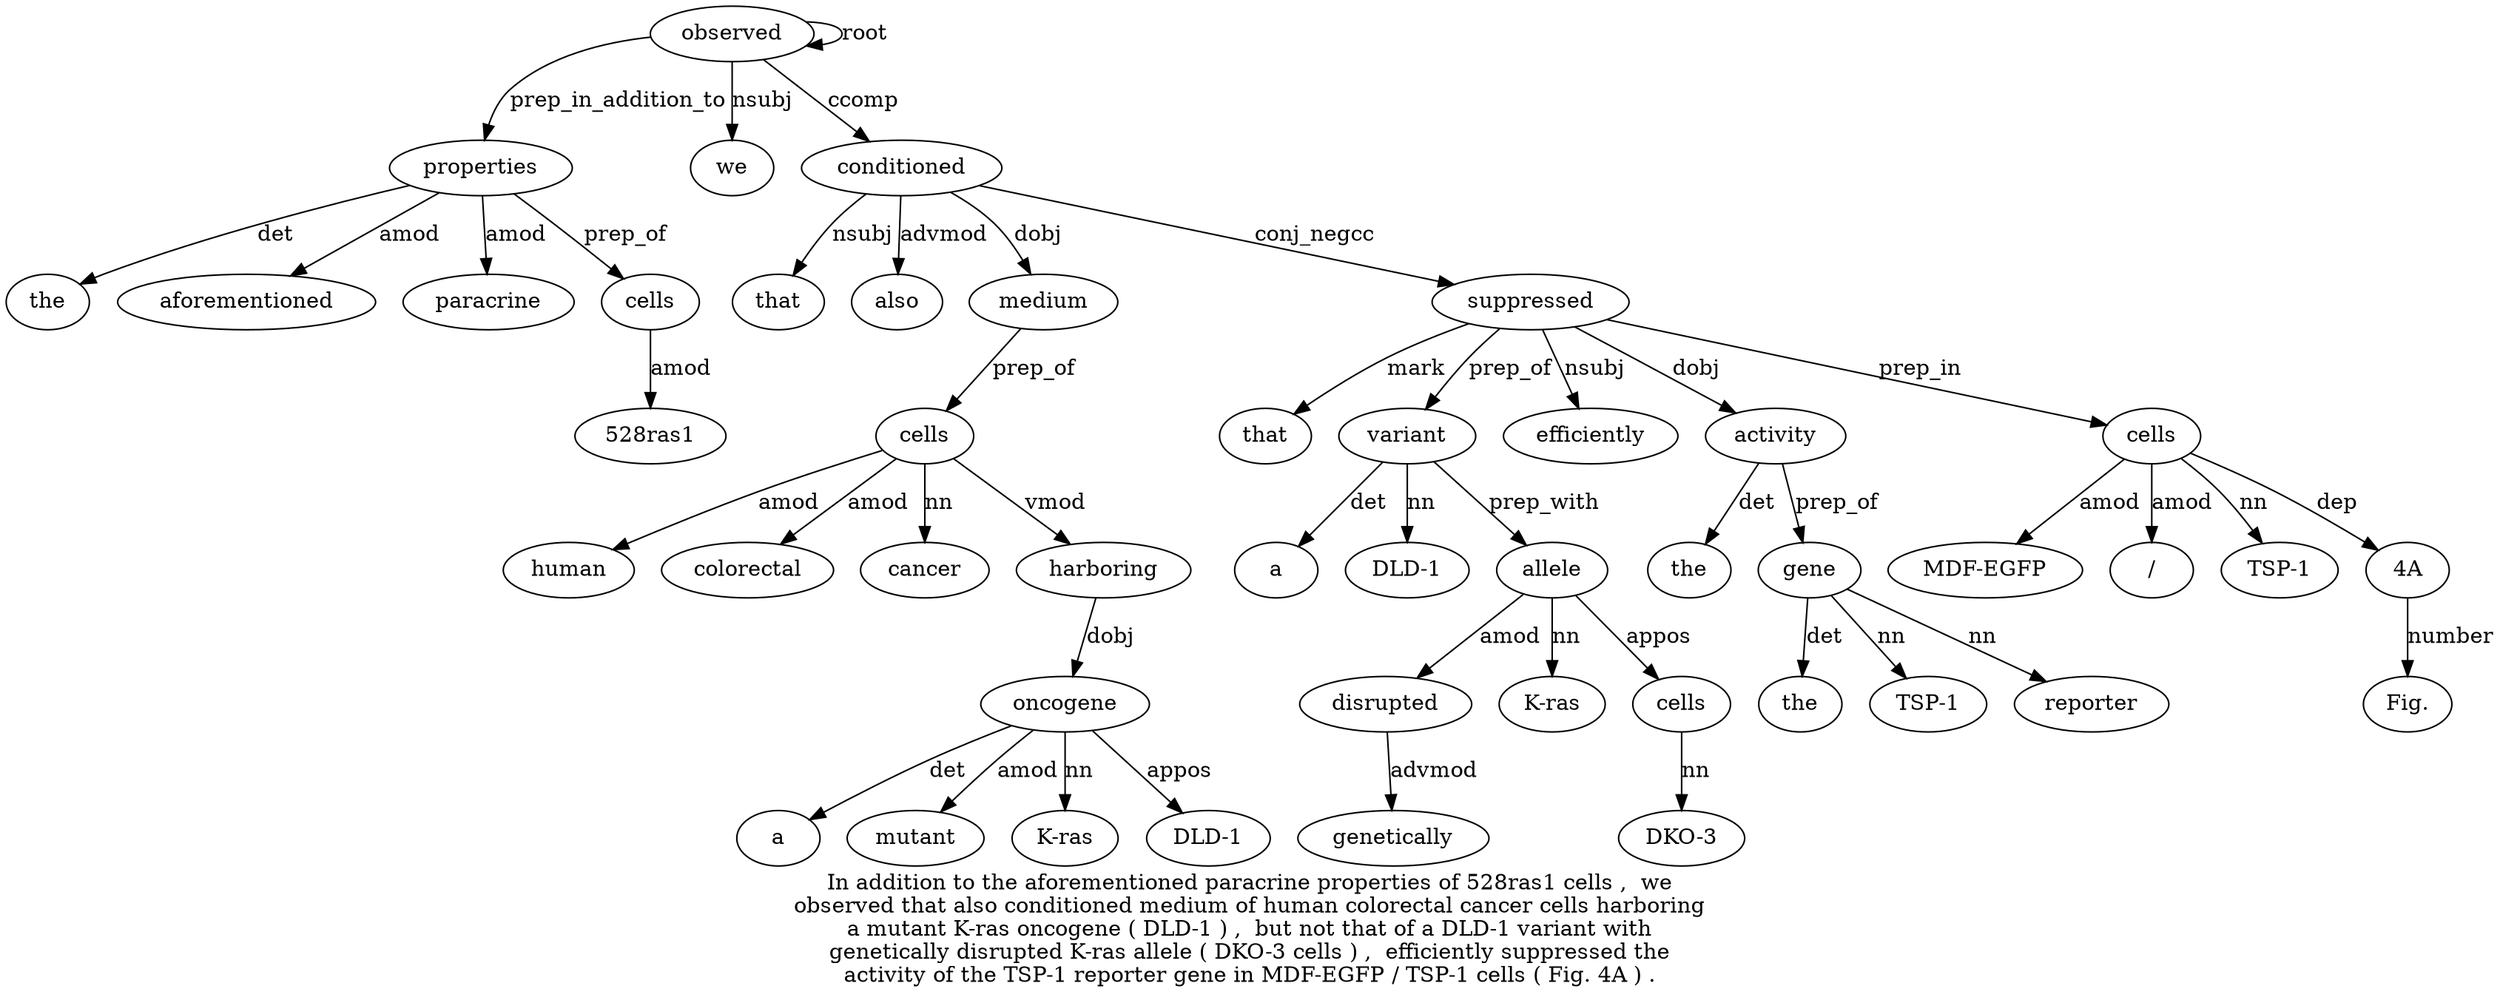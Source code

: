 digraph "In addition to the aforementioned paracrine properties of 528ras1 cells ,  we observed that also conditioned medium of human colorectal cancer cells harboring a mutant K-ras oncogene ( DLD-1 ) ,  but not that of a DLD-1 variant with genetically disrupted K-ras allele ( DKO-3 cells ) ,  efficiently suppressed the activity of the TSP-1 reporter gene in MDF-EGFP / TSP-1 cells ( Fig. 4A ) ." {
label="In addition to the aforementioned paracrine properties of 528ras1 cells ,  we
observed that also conditioned medium of human colorectal cancer cells harboring
a mutant K-ras oncogene ( DLD-1 ) ,  but not that of a DLD-1 variant with
genetically disrupted K-ras allele ( DKO-3 cells ) ,  efficiently suppressed the
activity of the TSP-1 reporter gene in MDF-EGFP / TSP-1 cells ( Fig. 4A ) .";
properties7 [style=filled, fillcolor=white, label=properties];
the4 [style=filled, fillcolor=white, label=the];
properties7 -> the4  [label=det];
aforementioned5 [style=filled, fillcolor=white, label=aforementioned];
properties7 -> aforementioned5  [label=amod];
paracrine6 [style=filled, fillcolor=white, label=paracrine];
properties7 -> paracrine6  [label=amod];
observed13 [style=filled, fillcolor=white, label=observed];
observed13 -> properties7  [label=prep_in_addition_to];
cells10 [style=filled, fillcolor=white, label=cells];
"528ras19" [style=filled, fillcolor=white, label="528ras1"];
cells10 -> "528ras19"  [label=amod];
properties7 -> cells10  [label=prep_of];
we12 [style=filled, fillcolor=white, label=we];
observed13 -> we12  [label=nsubj];
observed13 -> observed13  [label=root];
conditioned16 [style=filled, fillcolor=white, label=conditioned];
that14 [style=filled, fillcolor=white, label=that];
conditioned16 -> that14  [label=nsubj];
also15 [style=filled, fillcolor=white, label=also];
conditioned16 -> also15  [label=advmod];
observed13 -> conditioned16  [label=ccomp];
medium17 [style=filled, fillcolor=white, label=medium];
conditioned16 -> medium17  [label=dobj];
cells22 [style=filled, fillcolor=white, label=cells];
human19 [style=filled, fillcolor=white, label=human];
cells22 -> human19  [label=amod];
colorectal20 [style=filled, fillcolor=white, label=colorectal];
cells22 -> colorectal20  [label=amod];
cancer21 [style=filled, fillcolor=white, label=cancer];
cells22 -> cancer21  [label=nn];
medium17 -> cells22  [label=prep_of];
harboring23 [style=filled, fillcolor=white, label=harboring];
cells22 -> harboring23  [label=vmod];
oncogene27 [style=filled, fillcolor=white, label=oncogene];
a24 [style=filled, fillcolor=white, label=a];
oncogene27 -> a24  [label=det];
mutant25 [style=filled, fillcolor=white, label=mutant];
oncogene27 -> mutant25  [label=amod];
"K-ras26" [style=filled, fillcolor=white, label="K-ras"];
oncogene27 -> "K-ras26"  [label=nn];
harboring23 -> oncogene27  [label=dobj];
"DLD-129" [style=filled, fillcolor=white, label="DLD-1"];
oncogene27 -> "DLD-129"  [label=appos];
suppressed50 [style=filled, fillcolor=white, label=suppressed];
that34 [style=filled, fillcolor=white, label=that];
suppressed50 -> that34  [label=mark];
variant38 [style=filled, fillcolor=white, label=variant];
a36 [style=filled, fillcolor=white, label=a];
variant38 -> a36  [label=det];
"DLD-137" [style=filled, fillcolor=white, label="DLD-1"];
variant38 -> "DLD-137"  [label=nn];
suppressed50 -> variant38  [label=prep_of];
disrupted41 [style=filled, fillcolor=white, label=disrupted];
genetically40 [style=filled, fillcolor=white, label=genetically];
disrupted41 -> genetically40  [label=advmod];
allele43 [style=filled, fillcolor=white, label=allele];
allele43 -> disrupted41  [label=amod];
"K-ras42" [style=filled, fillcolor=white, label="K-ras"];
allele43 -> "K-ras42"  [label=nn];
variant38 -> allele43  [label=prep_with];
cells46 [style=filled, fillcolor=white, label=cells];
"DKO-345" [style=filled, fillcolor=white, label="DKO-3"];
cells46 -> "DKO-345"  [label=nn];
allele43 -> cells46  [label=appos];
efficiently49 [style=filled, fillcolor=white, label=efficiently];
suppressed50 -> efficiently49  [label=nsubj];
conditioned16 -> suppressed50  [label=conj_negcc];
activity52 [style=filled, fillcolor=white, label=activity];
the51 [style=filled, fillcolor=white, label=the];
activity52 -> the51  [label=det];
suppressed50 -> activity52  [label=dobj];
gene57 [style=filled, fillcolor=white, label=gene];
the54 [style=filled, fillcolor=white, label=the];
gene57 -> the54  [label=det];
"TSP-155" [style=filled, fillcolor=white, label="TSP-1"];
gene57 -> "TSP-155"  [label=nn];
reporter56 [style=filled, fillcolor=white, label=reporter];
gene57 -> reporter56  [label=nn];
activity52 -> gene57  [label=prep_of];
cells62 [style=filled, fillcolor=white, label=cells];
"MDF-EGFP59" [style=filled, fillcolor=white, label="MDF-EGFP"];
cells62 -> "MDF-EGFP59"  [label=amod];
"/60" [style=filled, fillcolor=white, label="/"];
cells62 -> "/60"  [label=amod];
"TSP-16" [style=filled, fillcolor=white, label="TSP-1"];
cells62 -> "TSP-16"  [label=nn];
suppressed50 -> cells62  [label=prep_in];
"4A65" [style=filled, fillcolor=white, label="4A"];
"Fig.64" [style=filled, fillcolor=white, label="Fig."];
"4A65" -> "Fig.64"  [label=number];
cells62 -> "4A65"  [label=dep];
}

